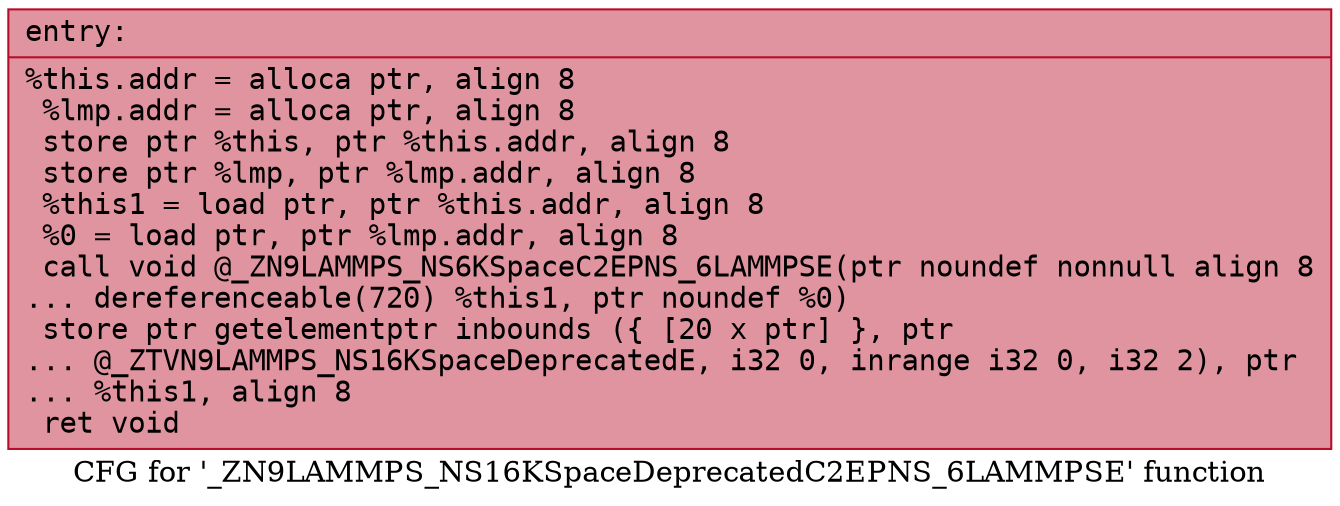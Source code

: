 digraph "CFG for '_ZN9LAMMPS_NS16KSpaceDeprecatedC2EPNS_6LAMMPSE' function" {
	label="CFG for '_ZN9LAMMPS_NS16KSpaceDeprecatedC2EPNS_6LAMMPSE' function";

	Node0x563a5e2e3990 [shape=record,color="#b70d28ff", style=filled, fillcolor="#b70d2870" fontname="Courier",label="{entry:\l|  %this.addr = alloca ptr, align 8\l  %lmp.addr = alloca ptr, align 8\l  store ptr %this, ptr %this.addr, align 8\l  store ptr %lmp, ptr %lmp.addr, align 8\l  %this1 = load ptr, ptr %this.addr, align 8\l  %0 = load ptr, ptr %lmp.addr, align 8\l  call void @_ZN9LAMMPS_NS6KSpaceC2EPNS_6LAMMPSE(ptr noundef nonnull align 8\l... dereferenceable(720) %this1, ptr noundef %0)\l  store ptr getelementptr inbounds (\{ [20 x ptr] \}, ptr\l... @_ZTVN9LAMMPS_NS16KSpaceDeprecatedE, i32 0, inrange i32 0, i32 2), ptr\l... %this1, align 8\l  ret void\l}"];
}
